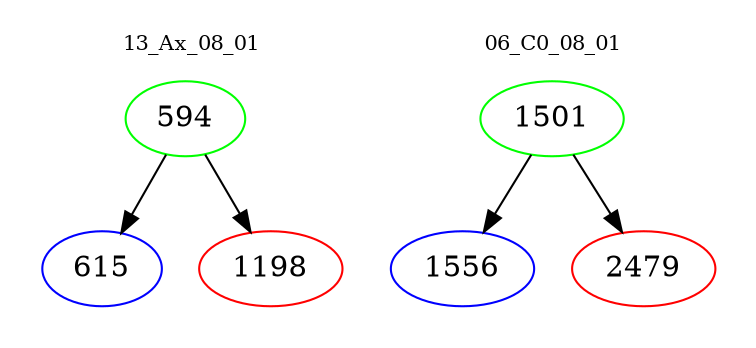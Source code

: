 digraph{
subgraph cluster_0 {
color = white
label = "13_Ax_08_01";
fontsize=10;
T0_594 [label="594", color="green"]
T0_594 -> T0_615 [color="black"]
T0_615 [label="615", color="blue"]
T0_594 -> T0_1198 [color="black"]
T0_1198 [label="1198", color="red"]
}
subgraph cluster_1 {
color = white
label = "06_C0_08_01";
fontsize=10;
T1_1501 [label="1501", color="green"]
T1_1501 -> T1_1556 [color="black"]
T1_1556 [label="1556", color="blue"]
T1_1501 -> T1_2479 [color="black"]
T1_2479 [label="2479", color="red"]
}
}
